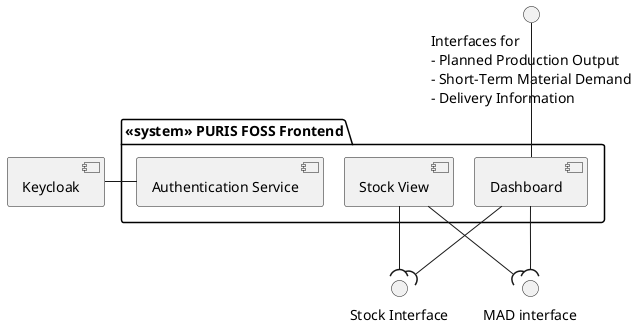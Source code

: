 @startuml
skinparam linetype polyline
skinparam nodesep 20
skinparam ranksep 50

package "<<system>> PURIS FOSS Frontend"{

  [Stock View] as stock_view
  [Dashboard] as dashboard
  [Authentication Service] as auth_service

}
"Interfaces for\n- Planned Production Output\n- Short-Term Material Demand\n- Delivery Information" -- dashboard
[Keycloak] as idp

idp - auth_service

stock_view --( "Stock Interface"
stock_view --( "MAD interface"

dashboard --( "Stock Interface"
dashboard --( "MAD interface"

@enduml
